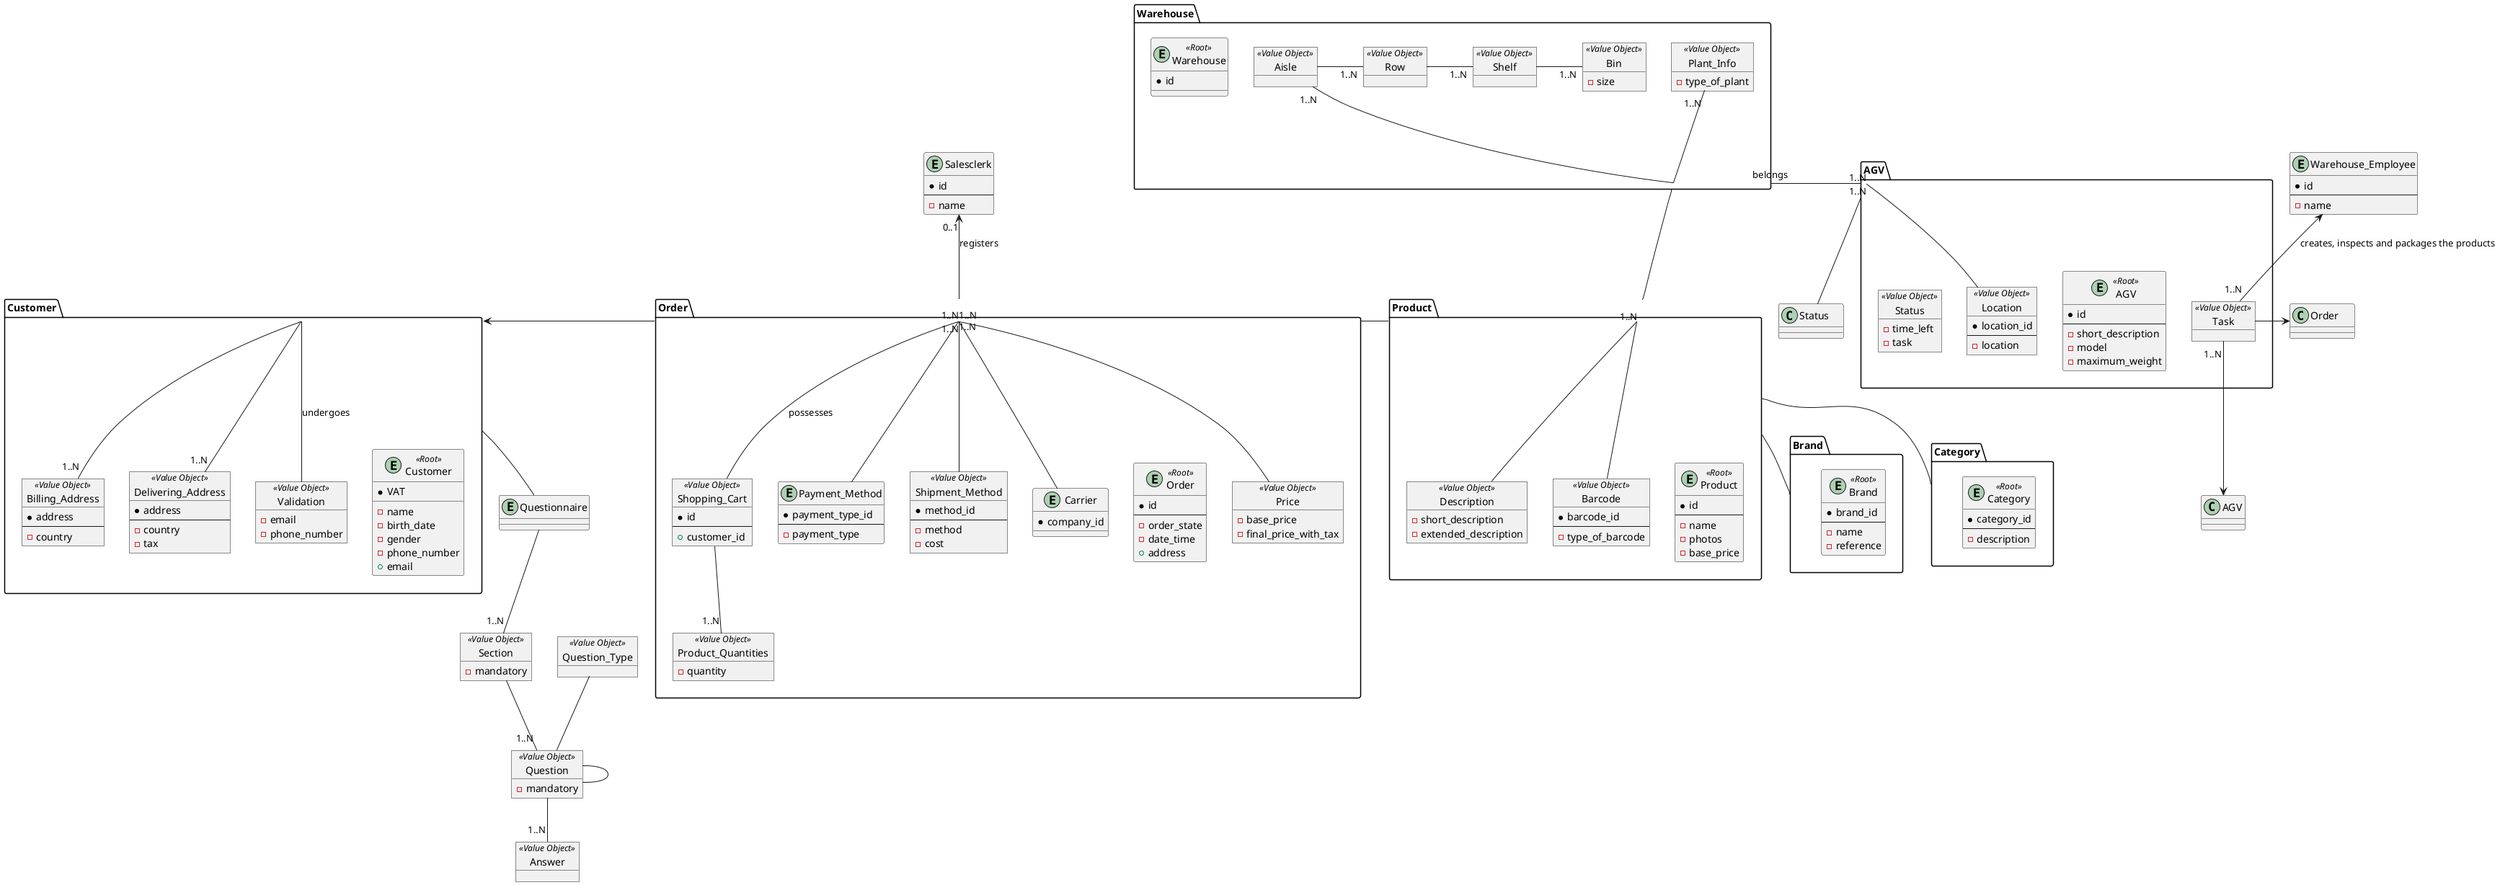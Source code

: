 @startuml
'https://plantuml.com/object-diagram

'Product'
package Product as Product{

Entity Product <<Root>>{
*id
--
-name
-photos
-base_price
}

object Description <<Value Object>>{
-short_description
-extended_description
}

object Barcode <<Value Object>>{
*barcode_id
--
-type_of_barcode
}

}

'-----------------------------------------'

'Brand'
package Brand as Brand{
Entity Brand <<Root>>{
*brand_id
--
-name
-reference
}

}

'-----------------------------------------'

'Category'

package Category as Category{

Entity Category <<Root>>{
*category_id
--
-description
}

}

'-----------------------------------------'

'WareHouse'
package Warehouse as Warehouse{

object Plant_Info<<Value Object>>{
-type_of_plant
}
Entity Warehouse <<Root>>{
*id
}

object Aisle<<Value Object>>{
}

object Row<<Value Object>>{
}

object Shelf<<Value Object>>{
}

object Bin<<Value Object>>{
-size
}

}

'-----------------------------------------'

'Customer'
package Customer as Customer{

Entity Customer <<Root>>{
*VAT
__
-name
-birth_date
-gender
-phone_number
+email
}

object Billing_Address <<Value Object>>{
*address
--
-country
}

object Delivering_Address <<Value Object>>{
*address
--
-country
-tax
}

object Validation<<Value Object>>{
 -email
 -phone_number
 }

}

'-----------------------------------------'

'Order'
package Order as Order{

object Product_Quantities<<Value Object>>{
-quantity
}

object Shopping_Cart<<Value Object>>{
  *id
  --
  +customer_id
  }

Entity Order <<Root>>{
*id
--
-order_state
-date_time
+address
}
Entity Payment_Method{
*payment_type_id
--
-payment_type
}

object Shipment_Method<<Value Object>>{
*method_id
--
-method
-cost
}

Entity Carrier {
 *company_id
 }

 object Price <<Value Object>>{
  -base_price
  -final_price_with_tax
  }

}

'-----------------------------------------'


Entity Salesclerk{
*id
--
-name
}

'AGV'
package AGV as AGV{
Entity AGV <<Root>>{
*id
--
-short_description
-model
-maximum_weight
}

object Location<<Value Object>>{
*location_id
--
-location
}

object Status<<Value Object>>{
-time_left
-task
}

object Task<<Value Object>>{

}

}

'-----------------------------------------'


Entity Warehouse_Employee {
*id
--
-name
}



Entity Questionnaire {

}

object Section<<Value Object>> {
-mandatory
}

object Question<<Value Object>> {
-mandatory
}

object Question_Type<<Value Object>> {

}
object Answer<<Value Object>> {

}

Order -- Price
Product -- Description
Product "1..N" -- Category
Product -- Barcode
Product -- Brand
Customer -- "1..N" Billing_Address
Customer -- "1..N" Delivering_Address
Customer <- "1..N" Order
Product - "1..N" Order
Order -- Shipment_Method
Shopping_Cart -- "1..N" Product_Quantities
Order -- Payment_Method
Order - Shopping_Cart : possesses
Customer -- Validation : undergoes
Salesclerk "0..1" <-- "1..N" Order : registers
Warehouse -right- "1..N" Aisle : \t
Aisle -right- "1..N" Row : \t
Row -right- "1..N" Shelf : \t
Shelf -right- "1..N" Bin : \t
Plant_Info "1..N" -- Warehouse: \t
AGV "1..N" -- Location : \t
AGV -- Status\t
AGV "1..N" -right- Warehouse : \t belongs \t
Task "1..N" --> AGV\t
Task -> Order\t
Warehouse_Employee <-- "1..N" Task : creates, inspects and packages the products
Order "1..N" -- Carrier
Questionnaire -down- "1..N" Section
Section -- "1..N" Question : \t
Question -- "1..N" Answer
Question - Question
Question_Type -- Question
Customer -- Questionnaire
Warehouse -- Product
@enduml